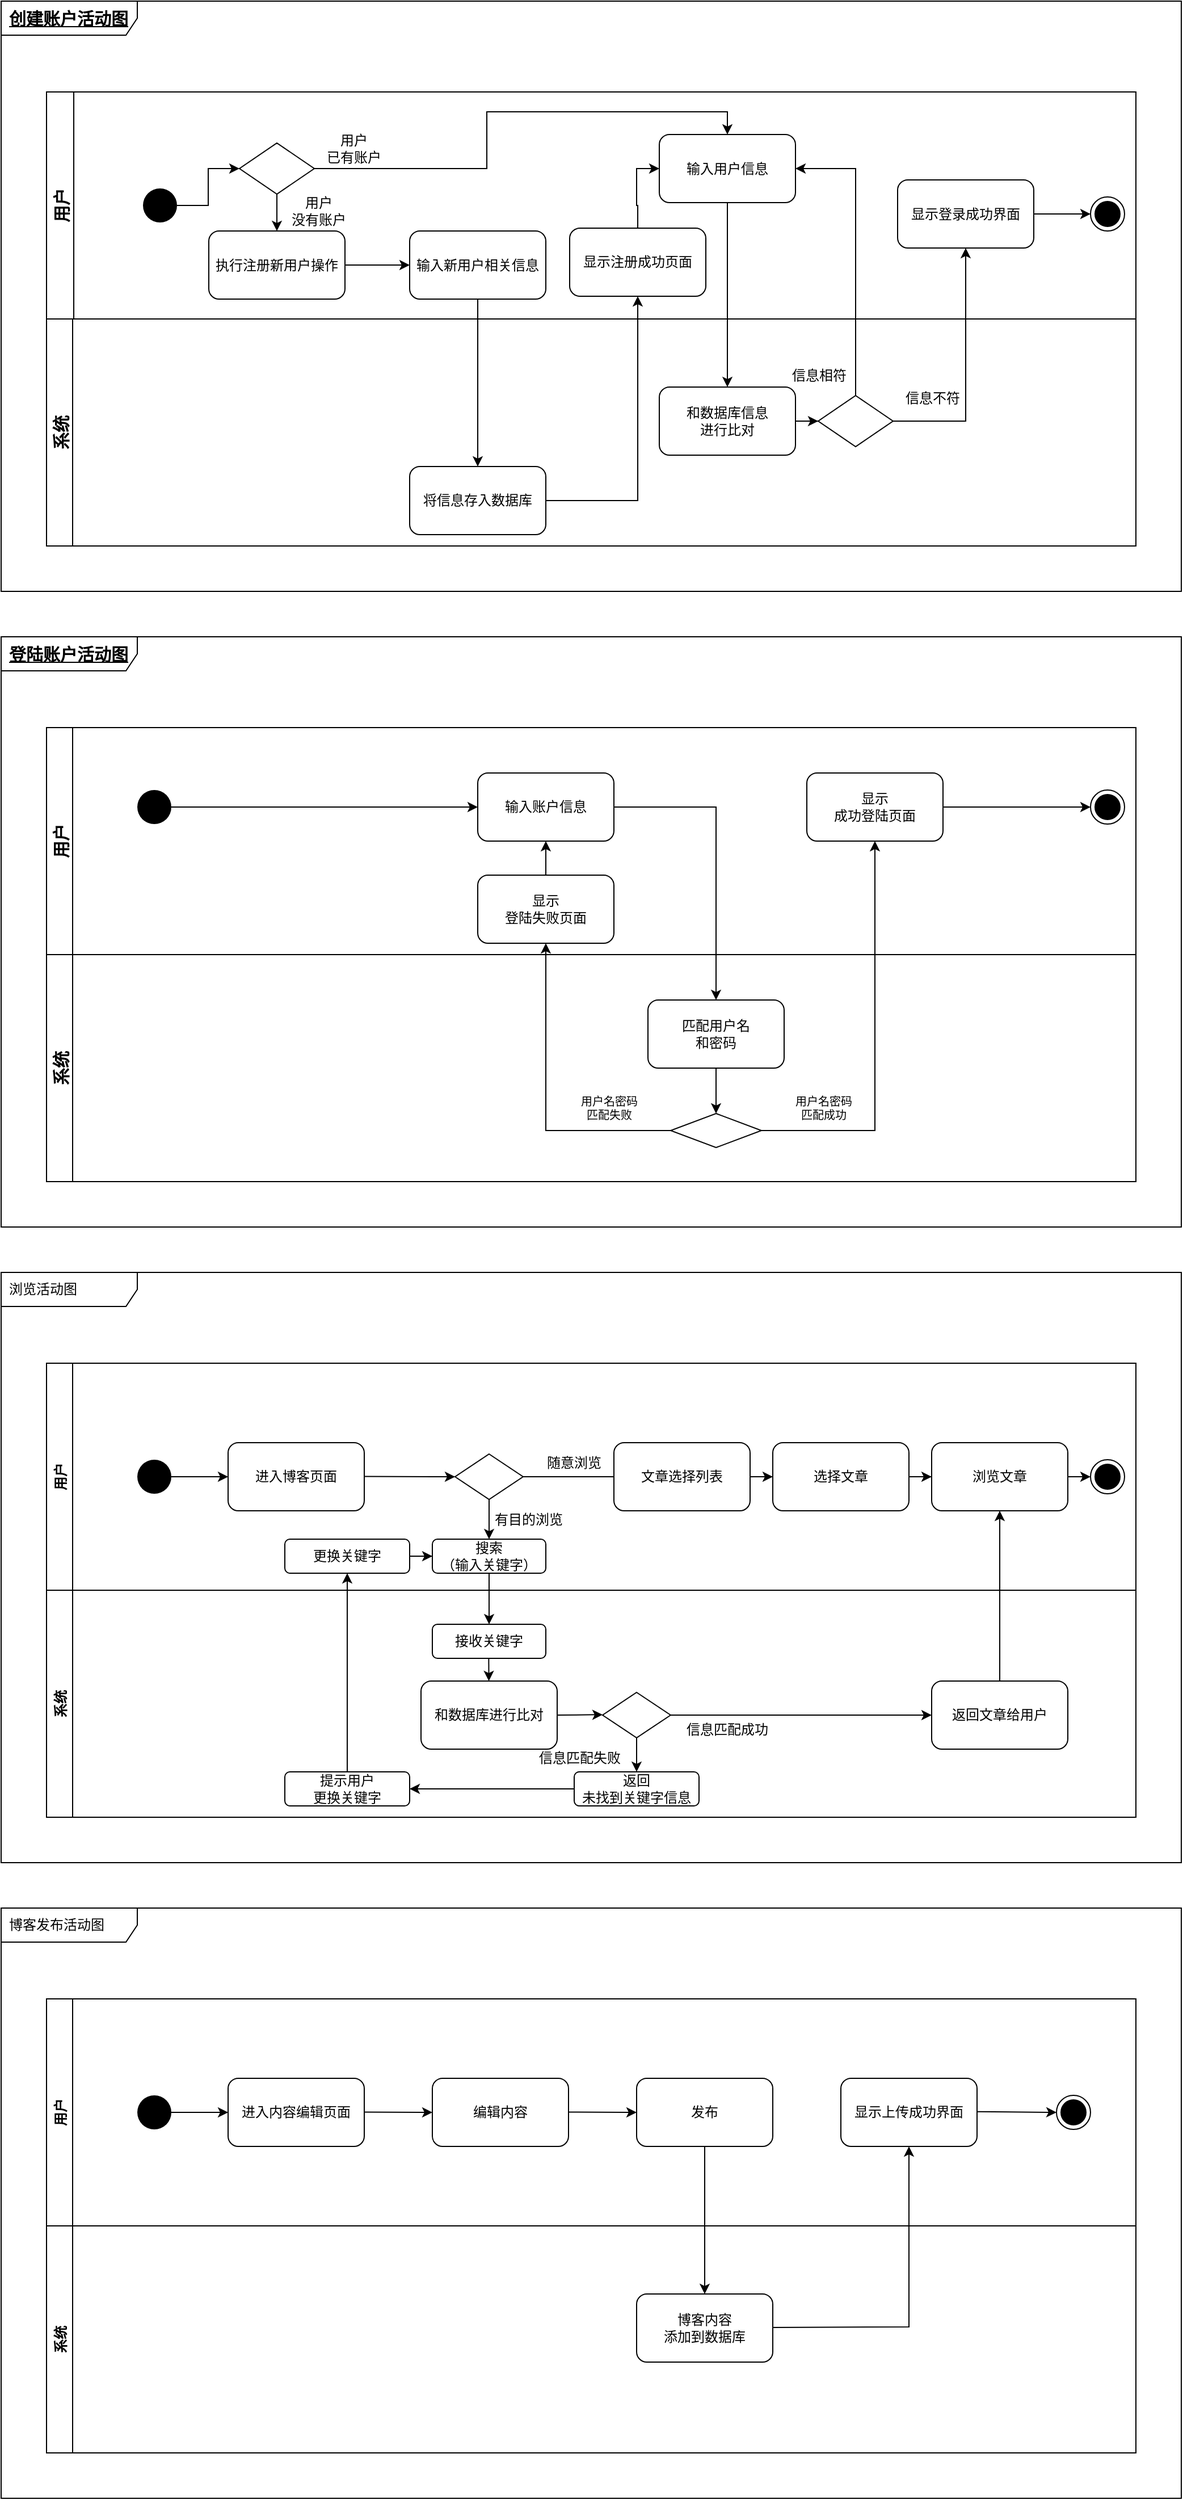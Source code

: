 <mxfile version="18.0.6" type="device"><diagram id="VyOUuFxo-4NVgqY9Qghv" name="Page-1"><mxGraphModel dx="-269" dy="1625" grid="1" gridSize="10" guides="1" tooltips="1" connect="1" arrows="1" fold="1" page="1" pageScale="1" pageWidth="850" pageHeight="1100" math="0" shadow="0"><root><mxCell id="0"/><mxCell id="1" parent="0"/><mxCell id="5uQV9UeN7LHkwGVn9AdT-33" value="浏览活动图" style="shape=umlFrame;whiteSpace=wrap;html=1;width=120;height=30;boundedLbl=1;verticalAlign=middle;align=left;spacingLeft=5;" parent="1" vertex="1"><mxGeometry x="1120" y="1080" width="1040" height="520" as="geometry"/></mxCell><mxCell id="mzjbOrU-5TcgiReOGmap-36" value="&lt;span style=&quot;font-weight: 700; text-align: center; text-decoration-line: underline;&quot;&gt;登陆账户活动图&lt;/span&gt;" style="shape=umlFrame;whiteSpace=wrap;html=1;width=120;height=30;boundedLbl=1;verticalAlign=middle;align=left;spacingLeft=5;fontSize=15;fillColor=none;" parent="1" vertex="1"><mxGeometry x="1120" y="520" width="1040" height="520" as="geometry"/></mxCell><mxCell id="mzjbOrU-5TcgiReOGmap-33" value="&lt;span style=&quot;font-weight: 700; text-align: center; text-decoration-line: underline;&quot;&gt;创建账户活动图&lt;/span&gt;" style="shape=umlFrame;whiteSpace=wrap;html=1;width=120;height=30;boundedLbl=1;verticalAlign=middle;align=left;spacingLeft=5;fontSize=15;fillColor=none;" parent="1" vertex="1"><mxGeometry x="1120" y="-40" width="1040" height="520" as="geometry"/></mxCell><mxCell id="5uQV9UeN7LHkwGVn9AdT-32" value="博客发布活动图" style="shape=umlFrame;whiteSpace=wrap;html=1;width=120;height=30;boundedLbl=1;verticalAlign=middle;align=left;spacingLeft=5;" parent="1" vertex="1"><mxGeometry x="1120" y="1640" width="1040" height="520" as="geometry"/></mxCell><mxCell id="5uQV9UeN7LHkwGVn9AdT-8" value="用户" style="swimlane;horizontal=0;" parent="1" vertex="1"><mxGeometry x="1160" y="1720" width="960" height="200" as="geometry"/></mxCell><mxCell id="5uQV9UeN7LHkwGVn9AdT-9" value="" style="ellipse;fillColor=#000000;strokeColor=none;" parent="5uQV9UeN7LHkwGVn9AdT-8" vertex="1"><mxGeometry x="80" y="85" width="30" height="30" as="geometry"/></mxCell><mxCell id="5uQV9UeN7LHkwGVn9AdT-14" value="进入内容编辑页面" style="rounded=1;whiteSpace=wrap;html=1;" parent="5uQV9UeN7LHkwGVn9AdT-8" vertex="1"><mxGeometry x="160" y="70" width="120" height="60" as="geometry"/></mxCell><mxCell id="5uQV9UeN7LHkwGVn9AdT-15" value="编辑内容&lt;span style=&quot;color: rgba(0, 0, 0, 0); font-family: monospace; font-size: 0px; text-align: start;&quot;&gt;%3CmxGraphModel%3E%3Croot%3E%3CmxCell%20id%3D%220%22%2F%3E%3CmxCell%20id%3D%221%22%20parent%3D%220%22%2F%3E%3CmxCell%20id%3D%222%22%20value%3D%22%E8%BF%9B%E5%85%A5%E7%BC%96%E8%BE%91%E9%A1%B5%E9%9D%A2%22%20style%3D%22rounded%3D1%3BwhiteSpace%3Dwrap%3Bhtml%3D1%3B%22%20vertex%3D%221%22%20parent%3D%221%22%3E%3CmxGeometry%20x%3D%22240%22%20y%3D%22270%22%20width%3D%22120%22%20height%3D%2260%22%20as%3D%22geometry%22%2F%3E%3C%2FmxCell%3E%3C%2Froot%3E%3C%2FmxGraphModel%3E&lt;/span&gt;" style="rounded=1;whiteSpace=wrap;html=1;" parent="5uQV9UeN7LHkwGVn9AdT-8" vertex="1"><mxGeometry x="340" y="70" width="120" height="60" as="geometry"/></mxCell><mxCell id="5uQV9UeN7LHkwGVn9AdT-16" value="发布" style="rounded=1;whiteSpace=wrap;html=1;" parent="5uQV9UeN7LHkwGVn9AdT-8" vertex="1"><mxGeometry x="520" y="70" width="120" height="60" as="geometry"/></mxCell><mxCell id="5uQV9UeN7LHkwGVn9AdT-18" value="显示上传成功界面" style="rounded=1;whiteSpace=wrap;html=1;" parent="5uQV9UeN7LHkwGVn9AdT-8" vertex="1"><mxGeometry x="700" y="70" width="120" height="60" as="geometry"/></mxCell><mxCell id="5uQV9UeN7LHkwGVn9AdT-21" value="" style="endArrow=classic;html=1;rounded=0;exitX=1;exitY=0.5;exitDx=0;exitDy=0;entryX=0;entryY=0.5;entryDx=0;entryDy=0;" parent="5uQV9UeN7LHkwGVn9AdT-8" target="5uQV9UeN7LHkwGVn9AdT-15" edge="1"><mxGeometry width="50" height="50" relative="1" as="geometry"><mxPoint x="280" y="99.76" as="sourcePoint"/><mxPoint x="330" y="99.76" as="targetPoint"/></mxGeometry></mxCell><mxCell id="5uQV9UeN7LHkwGVn9AdT-23" value="" style="endArrow=classic;html=1;rounded=0;exitX=1;exitY=0.5;exitDx=0;exitDy=0;entryX=0;entryY=0.5;entryDx=0;entryDy=0;" parent="5uQV9UeN7LHkwGVn9AdT-8" target="5uQV9UeN7LHkwGVn9AdT-16" edge="1"><mxGeometry width="50" height="50" relative="1" as="geometry"><mxPoint x="460" y="99.76" as="sourcePoint"/><mxPoint x="510" y="99.76" as="targetPoint"/></mxGeometry></mxCell><mxCell id="5uQV9UeN7LHkwGVn9AdT-27" value="" style="ellipse;html=1;shape=endState;fillColor=#000000;strokeColor=#000000;" parent="5uQV9UeN7LHkwGVn9AdT-8" vertex="1"><mxGeometry x="890" y="85" width="30" height="30" as="geometry"/></mxCell><mxCell id="5uQV9UeN7LHkwGVn9AdT-28" value="" style="endArrow=classic;html=1;rounded=0;exitX=1;exitY=0.5;exitDx=0;exitDy=0;entryX=0;entryY=0.5;entryDx=0;entryDy=0;" parent="5uQV9UeN7LHkwGVn9AdT-8" target="5uQV9UeN7LHkwGVn9AdT-27" edge="1"><mxGeometry width="50" height="50" relative="1" as="geometry"><mxPoint x="820" y="99.33" as="sourcePoint"/><mxPoint x="880" y="99.57" as="targetPoint"/></mxGeometry></mxCell><mxCell id="5uQV9UeN7LHkwGVn9AdT-19" value="" style="endArrow=classic;html=1;rounded=0;exitX=1;exitY=0.5;exitDx=0;exitDy=0;entryX=0;entryY=0.5;entryDx=0;entryDy=0;" parent="5uQV9UeN7LHkwGVn9AdT-8" source="5uQV9UeN7LHkwGVn9AdT-9" edge="1" target="5uQV9UeN7LHkwGVn9AdT-14"><mxGeometry width="50" height="50" relative="1" as="geometry"><mxPoint x="400" y="185" as="sourcePoint"/><mxPoint x="150" y="85" as="targetPoint"/></mxGeometry></mxCell><mxCell id="5uQV9UeN7LHkwGVn9AdT-10" value="系统" style="swimlane;horizontal=0;" parent="1" vertex="1"><mxGeometry x="1160" y="1920" width="960" height="200" as="geometry"/></mxCell><mxCell id="5uQV9UeN7LHkwGVn9AdT-17" value="博客内容&lt;br&gt;添加到数据库" style="rounded=1;whiteSpace=wrap;html=1;" parent="5uQV9UeN7LHkwGVn9AdT-10" vertex="1"><mxGeometry x="520" y="60" width="120" height="60" as="geometry"/></mxCell><mxCell id="5uQV9UeN7LHkwGVn9AdT-26" value="" style="endArrow=classic;html=1;rounded=0;exitX=1;exitY=0.5;exitDx=0;exitDy=0;entryX=0.5;entryY=1;entryDx=0;entryDy=0;" parent="5uQV9UeN7LHkwGVn9AdT-10" target="5uQV9UeN7LHkwGVn9AdT-18" edge="1"><mxGeometry width="50" height="50" relative="1" as="geometry"><mxPoint x="640" y="89.47" as="sourcePoint"/><mxPoint x="700" y="89.71" as="targetPoint"/><Array as="points"><mxPoint x="760" y="89"/></Array></mxGeometry></mxCell><mxCell id="5uQV9UeN7LHkwGVn9AdT-24" value="" style="endArrow=classic;html=1;rounded=0;exitX=0.5;exitY=1;exitDx=0;exitDy=0;entryX=0.5;entryY=0;entryDx=0;entryDy=0;" parent="1" source="5uQV9UeN7LHkwGVn9AdT-16" target="5uQV9UeN7LHkwGVn9AdT-17" edge="1"><mxGeometry width="50" height="50" relative="1" as="geometry"><mxPoint x="1690" y="1865" as="sourcePoint"/><mxPoint x="1730" y="1925" as="targetPoint"/></mxGeometry></mxCell><mxCell id="5uQV9UeN7LHkwGVn9AdT-34" value="用户" style="swimlane;horizontal=0;" parent="1" vertex="1"><mxGeometry x="1160" y="1160" width="960" height="200" as="geometry"/></mxCell><mxCell id="5uQV9UeN7LHkwGVn9AdT-35" value="" style="ellipse;fillColor=#000000;strokeColor=none;" parent="5uQV9UeN7LHkwGVn9AdT-34" vertex="1"><mxGeometry x="80" y="85" width="30" height="30" as="geometry"/></mxCell><mxCell id="5uQV9UeN7LHkwGVn9AdT-36" value="进入博客页面" style="rounded=1;whiteSpace=wrap;html=1;" parent="5uQV9UeN7LHkwGVn9AdT-34" vertex="1"><mxGeometry x="160" y="70" width="120" height="60" as="geometry"/></mxCell><mxCell id="5uQV9UeN7LHkwGVn9AdT-38" value="浏览文章" style="rounded=1;whiteSpace=wrap;html=1;" parent="5uQV9UeN7LHkwGVn9AdT-34" vertex="1"><mxGeometry x="780" y="70" width="120" height="60" as="geometry"/></mxCell><mxCell id="5uQV9UeN7LHkwGVn9AdT-40" value="" style="endArrow=classic;html=1;rounded=0;exitX=1;exitY=0.5;exitDx=0;exitDy=0;entryX=0;entryY=0.5;entryDx=0;entryDy=0;" parent="5uQV9UeN7LHkwGVn9AdT-34" target="5uQV9UeN7LHkwGVn9AdT-49" edge="1"><mxGeometry width="50" height="50" relative="1" as="geometry"><mxPoint x="280" y="99.76" as="sourcePoint"/><mxPoint x="340" y="100" as="targetPoint"/></mxGeometry></mxCell><mxCell id="5uQV9UeN7LHkwGVn9AdT-41" value="" style="endArrow=classic;html=1;rounded=0;exitX=1;exitY=0.5;exitDx=0;exitDy=0;" parent="5uQV9UeN7LHkwGVn9AdT-34" source="5uQV9UeN7LHkwGVn9AdT-49" edge="1"><mxGeometry width="50" height="50" relative="1" as="geometry"><mxPoint x="460" y="99.76" as="sourcePoint"/><mxPoint x="530" y="100" as="targetPoint"/></mxGeometry></mxCell><mxCell id="5uQV9UeN7LHkwGVn9AdT-42" value="" style="ellipse;html=1;shape=endState;fillColor=#000000;strokeColor=#000000;" parent="5uQV9UeN7LHkwGVn9AdT-34" vertex="1"><mxGeometry x="920" y="85" width="30" height="30" as="geometry"/></mxCell><mxCell id="5uQV9UeN7LHkwGVn9AdT-43" value="" style="endArrow=classic;html=1;rounded=0;exitX=1;exitY=0.5;exitDx=0;exitDy=0;entryX=0;entryY=0.5;entryDx=0;entryDy=0;" parent="5uQV9UeN7LHkwGVn9AdT-34" source="5uQV9UeN7LHkwGVn9AdT-38" target="5uQV9UeN7LHkwGVn9AdT-42" edge="1"><mxGeometry width="50" height="50" relative="1" as="geometry"><mxPoint x="820" y="99.33" as="sourcePoint"/><mxPoint x="880" y="99.57" as="targetPoint"/></mxGeometry></mxCell><mxCell id="5uQV9UeN7LHkwGVn9AdT-49" value="" style="rhombus;" parent="5uQV9UeN7LHkwGVn9AdT-34" vertex="1"><mxGeometry x="360" y="80" width="60" height="40" as="geometry"/></mxCell><mxCell id="5uQV9UeN7LHkwGVn9AdT-50" value="随意浏览" style="text;html=1;strokeColor=none;fillColor=none;align=center;verticalAlign=middle;whiteSpace=wrap;rounded=0;" parent="5uQV9UeN7LHkwGVn9AdT-34" vertex="1"><mxGeometry x="430" y="80" width="70" height="15" as="geometry"/></mxCell><mxCell id="5uQV9UeN7LHkwGVn9AdT-53" value="有目的浏览" style="text;html=1;strokeColor=none;fillColor=none;align=center;verticalAlign=middle;whiteSpace=wrap;rounded=0;" parent="5uQV9UeN7LHkwGVn9AdT-34" vertex="1"><mxGeometry x="390" y="130" width="70" height="15" as="geometry"/></mxCell><mxCell id="5uQV9UeN7LHkwGVn9AdT-52" value="搜索&lt;br&gt;（输入关键字）" style="rounded=1;whiteSpace=wrap;html=1;" parent="5uQV9UeN7LHkwGVn9AdT-34" vertex="1"><mxGeometry x="340" y="155" width="100" height="30" as="geometry"/></mxCell><mxCell id="5uQV9UeN7LHkwGVn9AdT-57" value="" style="endArrow=classic;html=1;rounded=0;exitX=0.5;exitY=1;exitDx=0;exitDy=0;startArrow=none;entryX=0.5;entryY=0;entryDx=0;entryDy=0;" parent="5uQV9UeN7LHkwGVn9AdT-34" source="5uQV9UeN7LHkwGVn9AdT-49" target="5uQV9UeN7LHkwGVn9AdT-52" edge="1"><mxGeometry width="50" height="50" relative="1" as="geometry"><mxPoint x="389.33" y="130" as="sourcePoint"/><mxPoint x="389" y="145" as="targetPoint"/></mxGeometry></mxCell><mxCell id="8PAccev4c5ejMQWysNrV-1" value="文章选择列表" style="rounded=1;whiteSpace=wrap;html=1;" vertex="1" parent="5uQV9UeN7LHkwGVn9AdT-34"><mxGeometry x="500" y="70" width="120" height="60" as="geometry"/></mxCell><mxCell id="5uQV9UeN7LHkwGVn9AdT-47" value="" style="endArrow=classic;html=1;rounded=0;exitX=1;exitY=0.5;exitDx=0;exitDy=0;entryX=0;entryY=0.5;entryDx=0;entryDy=0;" parent="5uQV9UeN7LHkwGVn9AdT-34" source="5uQV9UeN7LHkwGVn9AdT-35" edge="1" target="5uQV9UeN7LHkwGVn9AdT-36"><mxGeometry width="50" height="50" relative="1" as="geometry"><mxPoint x="400" y="185" as="sourcePoint"/><mxPoint x="150" y="85" as="targetPoint"/></mxGeometry></mxCell><mxCell id="8PAccev4c5ejMQWysNrV-6" style="edgeStyle=orthogonalEdgeStyle;rounded=0;orthogonalLoop=1;jettySize=auto;html=1;" edge="1" parent="5uQV9UeN7LHkwGVn9AdT-34" source="5uQV9UeN7LHkwGVn9AdT-83" target="5uQV9UeN7LHkwGVn9AdT-52"><mxGeometry relative="1" as="geometry"/></mxCell><mxCell id="5uQV9UeN7LHkwGVn9AdT-83" value="更换关键字" style="rounded=1;whiteSpace=wrap;html=1;" parent="5uQV9UeN7LHkwGVn9AdT-34" vertex="1"><mxGeometry x="210" y="155" width="110" height="30" as="geometry"/></mxCell><mxCell id="5uQV9UeN7LHkwGVn9AdT-44" value="系统" style="swimlane;horizontal=0;" parent="1" vertex="1"><mxGeometry x="1160" y="1360" width="960" height="200" as="geometry"/></mxCell><mxCell id="5uQV9UeN7LHkwGVn9AdT-45" value="返回文章给用户" style="rounded=1;whiteSpace=wrap;html=1;" parent="5uQV9UeN7LHkwGVn9AdT-44" vertex="1"><mxGeometry x="780" y="80" width="120" height="60" as="geometry"/></mxCell><mxCell id="5uQV9UeN7LHkwGVn9AdT-54" value="和数据库进行比对" style="rounded=1;whiteSpace=wrap;html=1;" parent="5uQV9UeN7LHkwGVn9AdT-44" vertex="1"><mxGeometry x="330" y="80" width="120" height="60" as="geometry"/></mxCell><mxCell id="5uQV9UeN7LHkwGVn9AdT-56" value="接收关键字" style="rounded=1;whiteSpace=wrap;html=1;" parent="5uQV9UeN7LHkwGVn9AdT-44" vertex="1"><mxGeometry x="340" y="30" width="100" height="30" as="geometry"/></mxCell><mxCell id="5uQV9UeN7LHkwGVn9AdT-58" value="" style="endArrow=classic;html=1;rounded=0;exitX=0.5;exitY=1;exitDx=0;exitDy=0;startArrow=none;" parent="5uQV9UeN7LHkwGVn9AdT-44" target="5uQV9UeN7LHkwGVn9AdT-54" edge="1"><mxGeometry width="50" height="50" relative="1" as="geometry"><mxPoint x="389.67" y="60" as="sourcePoint"/><mxPoint x="389.67" y="100" as="targetPoint"/></mxGeometry></mxCell><mxCell id="5uQV9UeN7LHkwGVn9AdT-59" value="" style="endArrow=classic;html=1;rounded=0;exitX=1;exitY=0.5;exitDx=0;exitDy=0;" parent="5uQV9UeN7LHkwGVn9AdT-44" edge="1"><mxGeometry width="50" height="50" relative="1" as="geometry"><mxPoint x="450" y="110.0" as="sourcePoint"/><mxPoint x="490" y="109.62" as="targetPoint"/></mxGeometry></mxCell><mxCell id="8PAccev4c5ejMQWysNrV-3" style="edgeStyle=orthogonalEdgeStyle;rounded=0;orthogonalLoop=1;jettySize=auto;html=1;" edge="1" parent="5uQV9UeN7LHkwGVn9AdT-44" source="5uQV9UeN7LHkwGVn9AdT-62" target="5uQV9UeN7LHkwGVn9AdT-75"><mxGeometry relative="1" as="geometry"/></mxCell><mxCell id="5uQV9UeN7LHkwGVn9AdT-62" value="" style="rhombus;" parent="5uQV9UeN7LHkwGVn9AdT-44" vertex="1"><mxGeometry x="490" y="90" width="60" height="40" as="geometry"/></mxCell><mxCell id="5uQV9UeN7LHkwGVn9AdT-72" value="信息匹配成功" style="text;html=1;strokeColor=none;fillColor=none;align=center;verticalAlign=middle;whiteSpace=wrap;rounded=0;" parent="5uQV9UeN7LHkwGVn9AdT-44" vertex="1"><mxGeometry x="560" y="115" width="80" height="15" as="geometry"/></mxCell><mxCell id="8PAccev4c5ejMQWysNrV-4" style="edgeStyle=orthogonalEdgeStyle;rounded=0;orthogonalLoop=1;jettySize=auto;html=1;" edge="1" parent="5uQV9UeN7LHkwGVn9AdT-44" source="5uQV9UeN7LHkwGVn9AdT-75" target="5uQV9UeN7LHkwGVn9AdT-80"><mxGeometry relative="1" as="geometry"/></mxCell><mxCell id="5uQV9UeN7LHkwGVn9AdT-75" value="返回&lt;br&gt;未找到关键字信息" style="rounded=1;whiteSpace=wrap;html=1;" parent="5uQV9UeN7LHkwGVn9AdT-44" vertex="1"><mxGeometry x="465" y="160" width="110" height="30" as="geometry"/></mxCell><mxCell id="5uQV9UeN7LHkwGVn9AdT-76" value="" style="endArrow=classic;html=1;rounded=0;exitX=1;exitY=0.5;exitDx=0;exitDy=0;entryX=0;entryY=0.5;entryDx=0;entryDy=0;" parent="5uQV9UeN7LHkwGVn9AdT-44" source="5uQV9UeN7LHkwGVn9AdT-62" target="5uQV9UeN7LHkwGVn9AdT-45" edge="1"><mxGeometry width="50" height="50" relative="1" as="geometry"><mxPoint x="550" y="140.38" as="sourcePoint"/><mxPoint x="590" y="140" as="targetPoint"/></mxGeometry></mxCell><mxCell id="5uQV9UeN7LHkwGVn9AdT-77" value="信息匹配失败" style="text;html=1;strokeColor=none;fillColor=none;align=center;verticalAlign=middle;whiteSpace=wrap;rounded=0;" parent="5uQV9UeN7LHkwGVn9AdT-44" vertex="1"><mxGeometry x="430" y="140" width="80" height="15" as="geometry"/></mxCell><mxCell id="5uQV9UeN7LHkwGVn9AdT-80" value="提示用户&lt;br&gt;更换关键字" style="rounded=1;whiteSpace=wrap;html=1;" parent="5uQV9UeN7LHkwGVn9AdT-44" vertex="1"><mxGeometry x="210" y="160" width="110" height="30" as="geometry"/></mxCell><mxCell id="5uQV9UeN7LHkwGVn9AdT-51" value="" style="endArrow=classic;html=1;rounded=0;exitX=0.5;exitY=1;exitDx=0;exitDy=0;startArrow=none;entryX=0.5;entryY=0;entryDx=0;entryDy=0;" parent="1" source="5uQV9UeN7LHkwGVn9AdT-52" target="5uQV9UeN7LHkwGVn9AdT-56" edge="1"><mxGeometry width="50" height="50" relative="1" as="geometry"><mxPoint x="1539.09" y="1275" as="sourcePoint"/><mxPoint x="1539" y="1370" as="targetPoint"/></mxGeometry></mxCell><mxCell id="5uQV9UeN7LHkwGVn9AdT-60" value="" style="endArrow=classic;html=1;rounded=0;exitX=0.5;exitY=0;exitDx=0;exitDy=0;startArrow=none;entryX=0.5;entryY=1;entryDx=0;entryDy=0;" parent="1" source="5uQV9UeN7LHkwGVn9AdT-45" target="5uQV9UeN7LHkwGVn9AdT-38" edge="1"><mxGeometry width="50" height="50" relative="1" as="geometry"><mxPoint x="1549.67" y="1410.0" as="sourcePoint"/><mxPoint x="1549.884" y="1465.0" as="targetPoint"/></mxGeometry></mxCell><mxCell id="mzjbOrU-5TcgiReOGmap-18" value="用户" style="swimlane;horizontal=0;fontSize=15;fillColor=none;startSize=24;" parent="1" vertex="1"><mxGeometry x="1160" y="40" width="960" height="200" as="geometry"/></mxCell><mxCell id="8PAccev4c5ejMQWysNrV-35" style="edgeStyle=orthogonalEdgeStyle;rounded=0;orthogonalLoop=1;jettySize=auto;html=1;entryX=0;entryY=0.5;entryDx=0;entryDy=0;" edge="1" parent="mzjbOrU-5TcgiReOGmap-18" source="mzjbOrU-5TcgiReOGmap-19" target="mzjbOrU-5TcgiReOGmap-20"><mxGeometry relative="1" as="geometry"/></mxCell><mxCell id="mzjbOrU-5TcgiReOGmap-19" value="" style="ellipse;fillColor=#000000;strokeColor=none;fontSize=16;" parent="mzjbOrU-5TcgiReOGmap-18" vertex="1"><mxGeometry x="85" y="85" width="30" height="30" as="geometry"/></mxCell><mxCell id="8PAccev4c5ejMQWysNrV-69" style="edgeStyle=orthogonalEdgeStyle;rounded=0;orthogonalLoop=1;jettySize=auto;html=1;entryX=0.5;entryY=0;entryDx=0;entryDy=0;" edge="1" parent="mzjbOrU-5TcgiReOGmap-18" source="mzjbOrU-5TcgiReOGmap-20" target="8PAccev4c5ejMQWysNrV-28"><mxGeometry relative="1" as="geometry"/></mxCell><mxCell id="mzjbOrU-5TcgiReOGmap-20" value="" style="rhombus;whiteSpace=wrap;html=1;fontSize=16;fillColor=none;" parent="mzjbOrU-5TcgiReOGmap-18" vertex="1"><mxGeometry x="170" y="45" width="66" height="45" as="geometry"/></mxCell><mxCell id="mzjbOrU-5TcgiReOGmap-25" value="用户&lt;br&gt;没有账户" style="text;html=1;strokeColor=none;fillColor=none;align=center;verticalAlign=middle;whiteSpace=wrap;rounded=0;fontSize=12;" parent="mzjbOrU-5TcgiReOGmap-18" vertex="1"><mxGeometry x="210" y="90" width="60" height="30" as="geometry"/></mxCell><mxCell id="mzjbOrU-5TcgiReOGmap-29" value="" style="ellipse;html=1;shape=endState;fillColor=#000000;strokeColor=#000000;fontSize=12;" parent="mzjbOrU-5TcgiReOGmap-18" vertex="1"><mxGeometry x="920" y="92.5" width="30" height="30" as="geometry"/></mxCell><mxCell id="8PAccev4c5ejMQWysNrV-73" style="edgeStyle=orthogonalEdgeStyle;rounded=0;orthogonalLoop=1;jettySize=auto;html=1;entryX=0;entryY=0.5;entryDx=0;entryDy=0;" edge="1" parent="mzjbOrU-5TcgiReOGmap-18" source="8PAccev4c5ejMQWysNrV-59" target="mzjbOrU-5TcgiReOGmap-29"><mxGeometry relative="1" as="geometry"/></mxCell><mxCell id="8PAccev4c5ejMQWysNrV-59" value="显示登录成功界面" style="rounded=1;whiteSpace=wrap;html=1;" vertex="1" parent="mzjbOrU-5TcgiReOGmap-18"><mxGeometry x="750" y="77.5" width="120" height="60" as="geometry"/></mxCell><mxCell id="8PAccev4c5ejMQWysNrV-28" value="输入用户信息" style="rounded=1;whiteSpace=wrap;html=1;" vertex="1" parent="mzjbOrU-5TcgiReOGmap-18"><mxGeometry x="540" y="37.5" width="120" height="60" as="geometry"/></mxCell><mxCell id="8PAccev4c5ejMQWysNrV-33" value="执行注册新用户操作" style="rounded=1;whiteSpace=wrap;html=1;" vertex="1" parent="mzjbOrU-5TcgiReOGmap-18"><mxGeometry x="143" y="122.5" width="120" height="60" as="geometry"/></mxCell><mxCell id="8PAccev4c5ejMQWysNrV-74" style="edgeStyle=orthogonalEdgeStyle;rounded=0;orthogonalLoop=1;jettySize=auto;html=1;" edge="1" parent="mzjbOrU-5TcgiReOGmap-18" source="mzjbOrU-5TcgiReOGmap-20" target="8PAccev4c5ejMQWysNrV-33"><mxGeometry relative="1" as="geometry"/></mxCell><mxCell id="8PAccev4c5ejMQWysNrV-66" value="输入新用户相关信息" style="rounded=1;whiteSpace=wrap;html=1;" vertex="1" parent="mzjbOrU-5TcgiReOGmap-18"><mxGeometry x="320" y="122.5" width="120" height="60" as="geometry"/></mxCell><mxCell id="8PAccev4c5ejMQWysNrV-76" style="edgeStyle=orthogonalEdgeStyle;rounded=0;orthogonalLoop=1;jettySize=auto;html=1;" edge="1" parent="mzjbOrU-5TcgiReOGmap-18" source="8PAccev4c5ejMQWysNrV-33" target="8PAccev4c5ejMQWysNrV-66"><mxGeometry relative="1" as="geometry"/></mxCell><mxCell id="mzjbOrU-5TcgiReOGmap-32" value="系统" style="swimlane;horizontal=0;fontSize=15;fillColor=none;" parent="1" vertex="1"><mxGeometry x="1160" y="240" width="960" height="200" as="geometry"/></mxCell><mxCell id="8PAccev4c5ejMQWysNrV-57" value="" style="rhombus;whiteSpace=wrap;html=1;fontSize=16;fillColor=none;" vertex="1" parent="mzjbOrU-5TcgiReOGmap-32"><mxGeometry x="680" y="67.5" width="66" height="45" as="geometry"/></mxCell><mxCell id="8PAccev4c5ejMQWysNrV-60" value="和数据库信息&lt;br&gt;进行比对" style="rounded=1;whiteSpace=wrap;html=1;" vertex="1" parent="mzjbOrU-5TcgiReOGmap-32"><mxGeometry x="540" y="60" width="120" height="60" as="geometry"/></mxCell><mxCell id="8PAccev4c5ejMQWysNrV-62" style="edgeStyle=orthogonalEdgeStyle;rounded=0;orthogonalLoop=1;jettySize=auto;html=1;entryX=0;entryY=0.5;entryDx=0;entryDy=0;" edge="1" parent="mzjbOrU-5TcgiReOGmap-32" source="8PAccev4c5ejMQWysNrV-60" target="8PAccev4c5ejMQWysNrV-57"><mxGeometry relative="1" as="geometry"/></mxCell><mxCell id="8PAccev4c5ejMQWysNrV-65" value="将信息存入数据库" style="rounded=1;whiteSpace=wrap;html=1;" vertex="1" parent="mzjbOrU-5TcgiReOGmap-32"><mxGeometry x="320" y="130" width="120" height="60" as="geometry"/></mxCell><mxCell id="mzjbOrU-5TcgiReOGmap-34" value="用户" style="swimlane;horizontal=0;fontSize=15;fillColor=none;startSize=23;" parent="1" vertex="1"><mxGeometry x="1160" y="600" width="960" height="200" as="geometry"/></mxCell><mxCell id="8PAccev4c5ejMQWysNrV-15" style="edgeStyle=orthogonalEdgeStyle;rounded=0;orthogonalLoop=1;jettySize=auto;html=1;" edge="1" parent="mzjbOrU-5TcgiReOGmap-34" source="mzjbOrU-5TcgiReOGmap-4" target="8PAccev4c5ejMQWysNrV-11"><mxGeometry relative="1" as="geometry"/></mxCell><mxCell id="mzjbOrU-5TcgiReOGmap-4" value="" style="ellipse;fillColor=#000000;strokeColor=none;fontSize=16;" parent="mzjbOrU-5TcgiReOGmap-34" vertex="1"><mxGeometry x="80" y="55" width="30" height="30" as="geometry"/></mxCell><mxCell id="mzjbOrU-5TcgiReOGmap-10" value="" style="ellipse;html=1;shape=endState;fillColor=#000000;strokeColor=#000000;fontSize=12;" parent="mzjbOrU-5TcgiReOGmap-34" vertex="1"><mxGeometry x="920" y="55" width="30" height="30" as="geometry"/></mxCell><mxCell id="8PAccev4c5ejMQWysNrV-11" value="输入账户信息" style="rounded=1;whiteSpace=wrap;html=1;" vertex="1" parent="mzjbOrU-5TcgiReOGmap-34"><mxGeometry x="380" y="40" width="120" height="60" as="geometry"/></mxCell><mxCell id="8PAccev4c5ejMQWysNrV-25" style="edgeStyle=orthogonalEdgeStyle;rounded=0;orthogonalLoop=1;jettySize=auto;html=1;entryX=0;entryY=0.5;entryDx=0;entryDy=0;" edge="1" parent="mzjbOrU-5TcgiReOGmap-34" source="8PAccev4c5ejMQWysNrV-12" target="mzjbOrU-5TcgiReOGmap-10"><mxGeometry relative="1" as="geometry"/></mxCell><mxCell id="8PAccev4c5ejMQWysNrV-12" value="显示&lt;br&gt;成功登陆页面&lt;span style=&quot;color: rgba(0, 0, 0, 0); font-family: monospace; font-size: 0px; text-align: start;&quot;&gt;%3CmxGraphModel%3E%3Croot%3E%3CmxCell%20id%3D%220%22%2F%3E%3CmxCell%20id%3D%221%22%20parent%3D%220%22%2F%3E%3CmxCell%20id%3D%222%22%20value%3D%22%E8%BE%93%E5%85%A5%E8%B4%A6%E6%88%B7%E4%BF%A1%E6%81%AF%22%20style%3D%22rounded%3D1%3BwhiteSpace%3Dwrap%3Bhtml%3D1%3B%22%20vertex%3D%221%22%20parent%3D%221%22%3E%3CmxGeometry%20x%3D%221300%22%20y%3D%22620%22%20width%3D%22120%22%20height%3D%2260%22%20as%3D%22geometry%22%2F%3E%3C%2FmxCell%3E%3C%2Froot%3E%3C%2FmxGraphModel%3E&lt;/span&gt;" style="rounded=1;whiteSpace=wrap;html=1;" vertex="1" parent="mzjbOrU-5TcgiReOGmap-34"><mxGeometry x="670" y="40" width="120" height="60" as="geometry"/></mxCell><mxCell id="8PAccev4c5ejMQWysNrV-24" style="edgeStyle=orthogonalEdgeStyle;rounded=0;orthogonalLoop=1;jettySize=auto;html=1;" edge="1" parent="mzjbOrU-5TcgiReOGmap-34" source="8PAccev4c5ejMQWysNrV-19" target="8PAccev4c5ejMQWysNrV-11"><mxGeometry relative="1" as="geometry"/></mxCell><mxCell id="8PAccev4c5ejMQWysNrV-19" value="显示&lt;br&gt;登陆失败页面&lt;span style=&quot;color: rgba(0, 0, 0, 0); font-family: monospace; font-size: 0px; text-align: start;&quot;&gt;%3CmxGraphModel%3E%3Croot%3E%3CmxCell%20id%3D%220%22%2F%3E%3CmxCell%20id%3D%221%22%20parent%3D%220%22%2F%3E%3CmxCell%20id%3D%222%22%20value%3D%22%E8%BE%93%E5%85%A5%E8%B4%A6%E6%88%B7%E4%BF%A1%E6%81%AF%22%20style%3D%22rounded%3D1%3BwhiteSpace%3Dwrap%3Bhtml%3D1%3B%22%20vertex%3D%221%22%20parent%3D%221%22%3E%3CmxGeometry%20x%3D%221300%22%20y%3D%22620%22%20width%3D%22120%22%20height%3D%2260%22%20as%3D%22geometry%22%2F%3E%3C%2FmxCell%3E%3C%2Froot%3E%3C%2FmxGraphModel%3E&lt;/span&gt;" style="rounded=1;whiteSpace=wrap;html=1;" vertex="1" parent="mzjbOrU-5TcgiReOGmap-34"><mxGeometry x="380" y="130" width="120" height="60" as="geometry"/></mxCell><mxCell id="8PAccev4c5ejMQWysNrV-7" style="edgeStyle=orthogonalEdgeStyle;rounded=0;orthogonalLoop=1;jettySize=auto;html=1;entryX=0.5;entryY=1;entryDx=0;entryDy=0;" edge="1" parent="1" source="5uQV9UeN7LHkwGVn9AdT-80" target="5uQV9UeN7LHkwGVn9AdT-83"><mxGeometry relative="1" as="geometry"/></mxCell><mxCell id="8PAccev4c5ejMQWysNrV-10" style="edgeStyle=orthogonalEdgeStyle;rounded=0;orthogonalLoop=1;jettySize=auto;html=1;" edge="1" parent="1" source="8PAccev4c5ejMQWysNrV-8" target="5uQV9UeN7LHkwGVn9AdT-38"><mxGeometry relative="1" as="geometry"/></mxCell><mxCell id="8PAccev4c5ejMQWysNrV-8" value="选择文章" style="rounded=1;whiteSpace=wrap;html=1;" vertex="1" parent="1"><mxGeometry x="1800" y="1230" width="120" height="60" as="geometry"/></mxCell><mxCell id="8PAccev4c5ejMQWysNrV-9" style="edgeStyle=orthogonalEdgeStyle;rounded=0;orthogonalLoop=1;jettySize=auto;html=1;entryX=0;entryY=0.5;entryDx=0;entryDy=0;" edge="1" parent="1" source="8PAccev4c5ejMQWysNrV-1" target="8PAccev4c5ejMQWysNrV-8"><mxGeometry relative="1" as="geometry"/></mxCell><mxCell id="mzjbOrU-5TcgiReOGmap-35" value="系统" style="swimlane;horizontal=0;fontSize=15;fillColor=none;" parent="1" vertex="1"><mxGeometry x="1160" y="800" width="960" height="200" as="geometry"/></mxCell><mxCell id="8PAccev4c5ejMQWysNrV-17" style="edgeStyle=orthogonalEdgeStyle;rounded=0;orthogonalLoop=1;jettySize=auto;html=1;" edge="1" parent="mzjbOrU-5TcgiReOGmap-35" source="8PAccev4c5ejMQWysNrV-13" target="mzjbOrU-5TcgiReOGmap-15"><mxGeometry relative="1" as="geometry"/></mxCell><mxCell id="8PAccev4c5ejMQWysNrV-13" value="匹配用户名&lt;br&gt;和密码" style="rounded=1;whiteSpace=wrap;html=1;" vertex="1" parent="mzjbOrU-5TcgiReOGmap-35"><mxGeometry x="530" y="40" width="120" height="60" as="geometry"/></mxCell><mxCell id="mzjbOrU-5TcgiReOGmap-15" value="" style="rhombus;whiteSpace=wrap;html=1;fontSize=15;fillColor=none;" parent="mzjbOrU-5TcgiReOGmap-35" vertex="1"><mxGeometry x="550" y="140" width="80" height="30" as="geometry"/></mxCell><mxCell id="mzjbOrU-5TcgiReOGmap-16" value="用户名密码&lt;br&gt;匹配成功" style="text;html=1;strokeColor=none;fillColor=none;align=center;verticalAlign=middle;whiteSpace=wrap;rounded=0;fontSize=10;" parent="mzjbOrU-5TcgiReOGmap-35" vertex="1"><mxGeometry x="650" y="120" width="70" height="30" as="geometry"/></mxCell><mxCell id="8PAccev4c5ejMQWysNrV-18" style="edgeStyle=orthogonalEdgeStyle;rounded=0;orthogonalLoop=1;jettySize=auto;html=1;" edge="1" parent="1" source="mzjbOrU-5TcgiReOGmap-15" target="8PAccev4c5ejMQWysNrV-12"><mxGeometry relative="1" as="geometry"/></mxCell><mxCell id="8PAccev4c5ejMQWysNrV-20" style="edgeStyle=orthogonalEdgeStyle;rounded=0;orthogonalLoop=1;jettySize=auto;html=1;" edge="1" parent="1" source="mzjbOrU-5TcgiReOGmap-15" target="8PAccev4c5ejMQWysNrV-19"><mxGeometry relative="1" as="geometry"/></mxCell><mxCell id="8PAccev4c5ejMQWysNrV-22" style="edgeStyle=orthogonalEdgeStyle;rounded=0;orthogonalLoop=1;jettySize=auto;html=1;" edge="1" parent="1" source="8PAccev4c5ejMQWysNrV-11" target="8PAccev4c5ejMQWysNrV-13"><mxGeometry relative="1" as="geometry"/></mxCell><mxCell id="8PAccev4c5ejMQWysNrV-23" value="用户名密码&lt;br&gt;匹配失败" style="text;html=1;strokeColor=none;fillColor=none;align=center;verticalAlign=middle;whiteSpace=wrap;rounded=0;fontSize=10;" vertex="1" parent="1"><mxGeometry x="1621" y="920" width="70" height="30" as="geometry"/></mxCell><mxCell id="mzjbOrU-5TcgiReOGmap-23" value="用户&lt;br&gt;已有账户" style="text;html=1;strokeColor=none;fillColor=none;align=center;verticalAlign=middle;whiteSpace=wrap;rounded=0;fontSize=12;" parent="1" vertex="1"><mxGeometry x="1400" y="70" width="62" height="40" as="geometry"/></mxCell><mxCell id="8PAccev4c5ejMQWysNrV-61" value="" style="edgeStyle=orthogonalEdgeStyle;rounded=0;orthogonalLoop=1;jettySize=auto;html=1;" edge="1" parent="1" source="8PAccev4c5ejMQWysNrV-28" target="8PAccev4c5ejMQWysNrV-60"><mxGeometry relative="1" as="geometry"/></mxCell><mxCell id="8PAccev4c5ejMQWysNrV-67" style="edgeStyle=orthogonalEdgeStyle;rounded=0;orthogonalLoop=1;jettySize=auto;html=1;entryX=0.5;entryY=0;entryDx=0;entryDy=0;" edge="1" parent="1" source="8PAccev4c5ejMQWysNrV-66" target="8PAccev4c5ejMQWysNrV-65"><mxGeometry relative="1" as="geometry"/></mxCell><mxCell id="8PAccev4c5ejMQWysNrV-70" style="edgeStyle=orthogonalEdgeStyle;rounded=0;orthogonalLoop=1;jettySize=auto;html=1;entryX=1;entryY=0.5;entryDx=0;entryDy=0;" edge="1" parent="1" source="8PAccev4c5ejMQWysNrV-57" target="8PAccev4c5ejMQWysNrV-28"><mxGeometry relative="1" as="geometry"><Array as="points"><mxPoint x="1873" y="108"/></Array></mxGeometry></mxCell><mxCell id="8PAccev4c5ejMQWysNrV-71" style="edgeStyle=orthogonalEdgeStyle;rounded=0;orthogonalLoop=1;jettySize=auto;html=1;entryX=0.5;entryY=1;entryDx=0;entryDy=0;" edge="1" parent="1" source="8PAccev4c5ejMQWysNrV-57" target="8PAccev4c5ejMQWysNrV-59"><mxGeometry relative="1" as="geometry"/></mxCell><mxCell id="8PAccev4c5ejMQWysNrV-81" style="edgeStyle=orthogonalEdgeStyle;rounded=0;orthogonalLoop=1;jettySize=auto;html=1;entryX=0;entryY=0.5;entryDx=0;entryDy=0;" edge="1" parent="1" source="8PAccev4c5ejMQWysNrV-78" target="8PAccev4c5ejMQWysNrV-28"><mxGeometry relative="1" as="geometry"/></mxCell><mxCell id="8PAccev4c5ejMQWysNrV-78" value="显示注册成功页面" style="rounded=1;whiteSpace=wrap;html=1;" vertex="1" parent="1"><mxGeometry x="1621" y="160" width="120" height="60" as="geometry"/></mxCell><mxCell id="8PAccev4c5ejMQWysNrV-79" style="edgeStyle=orthogonalEdgeStyle;rounded=0;orthogonalLoop=1;jettySize=auto;html=1;" edge="1" parent="1" source="8PAccev4c5ejMQWysNrV-65" target="8PAccev4c5ejMQWysNrV-78"><mxGeometry relative="1" as="geometry"/></mxCell><mxCell id="8PAccev4c5ejMQWysNrV-82" value="信息相符" style="text;html=1;strokeColor=none;fillColor=none;align=center;verticalAlign=middle;whiteSpace=wrap;rounded=0;fontSize=12;" vertex="1" parent="1"><mxGeometry x="1810" y="270" width="62" height="40" as="geometry"/></mxCell><mxCell id="8PAccev4c5ejMQWysNrV-83" value="信息不符" style="text;html=1;strokeColor=none;fillColor=none;align=center;verticalAlign=middle;whiteSpace=wrap;rounded=0;fontSize=12;" vertex="1" parent="1"><mxGeometry x="1910" y="290" width="62" height="40" as="geometry"/></mxCell></root></mxGraphModel></diagram></mxfile>